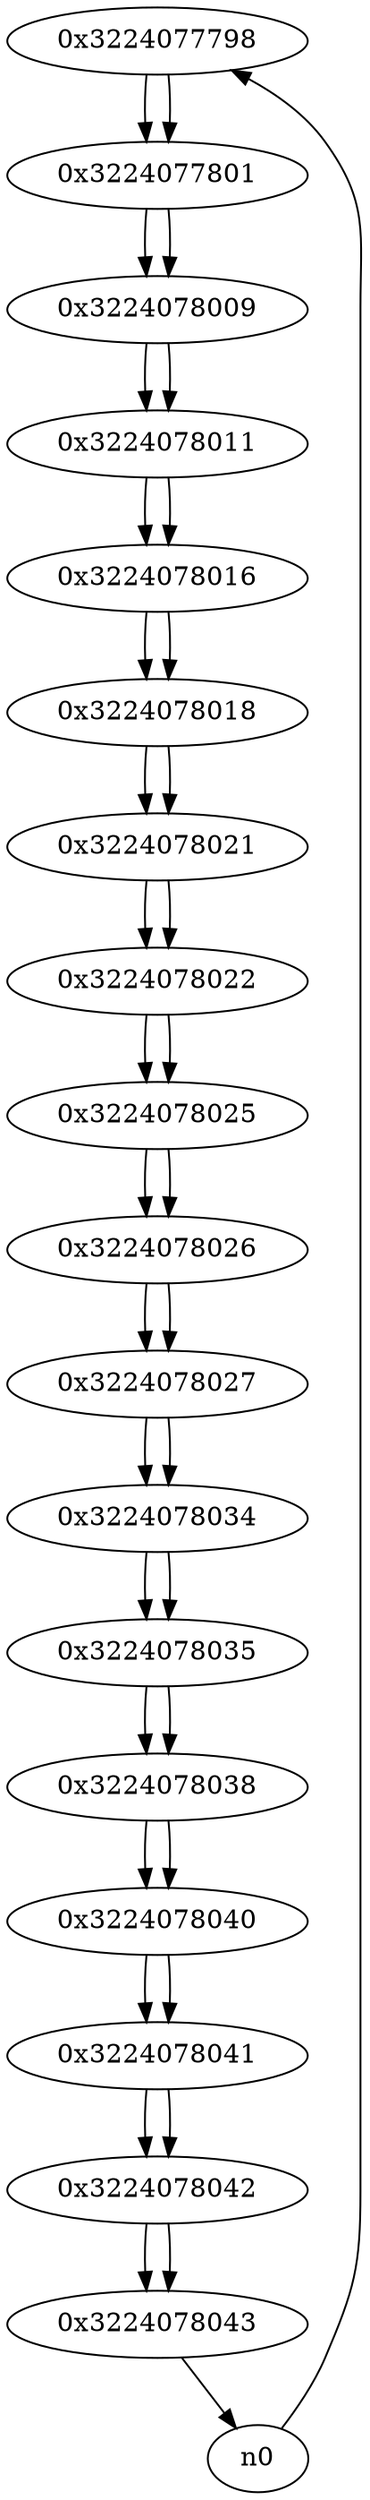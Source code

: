 digraph G{
/* nodes */
  n1 [label="0x3224077798"]
  n2 [label="0x3224077801"]
  n3 [label="0x3224078009"]
  n4 [label="0x3224078011"]
  n5 [label="0x3224078016"]
  n6 [label="0x3224078018"]
  n7 [label="0x3224078021"]
  n8 [label="0x3224078022"]
  n9 [label="0x3224078025"]
  n10 [label="0x3224078026"]
  n11 [label="0x3224078027"]
  n12 [label="0x3224078034"]
  n13 [label="0x3224078035"]
  n14 [label="0x3224078038"]
  n15 [label="0x3224078040"]
  n16 [label="0x3224078041"]
  n17 [label="0x3224078042"]
  n18 [label="0x3224078043"]
/* edges */
n1 -> n2;
n0 -> n1;
n2 -> n3;
n1 -> n2;
n3 -> n4;
n2 -> n3;
n4 -> n5;
n3 -> n4;
n5 -> n6;
n4 -> n5;
n6 -> n7;
n5 -> n6;
n7 -> n8;
n6 -> n7;
n8 -> n9;
n7 -> n8;
n9 -> n10;
n8 -> n9;
n10 -> n11;
n9 -> n10;
n11 -> n12;
n10 -> n11;
n12 -> n13;
n11 -> n12;
n13 -> n14;
n12 -> n13;
n14 -> n15;
n13 -> n14;
n15 -> n16;
n14 -> n15;
n16 -> n17;
n15 -> n16;
n17 -> n18;
n16 -> n17;
n18 -> n0;
n17 -> n18;
}
